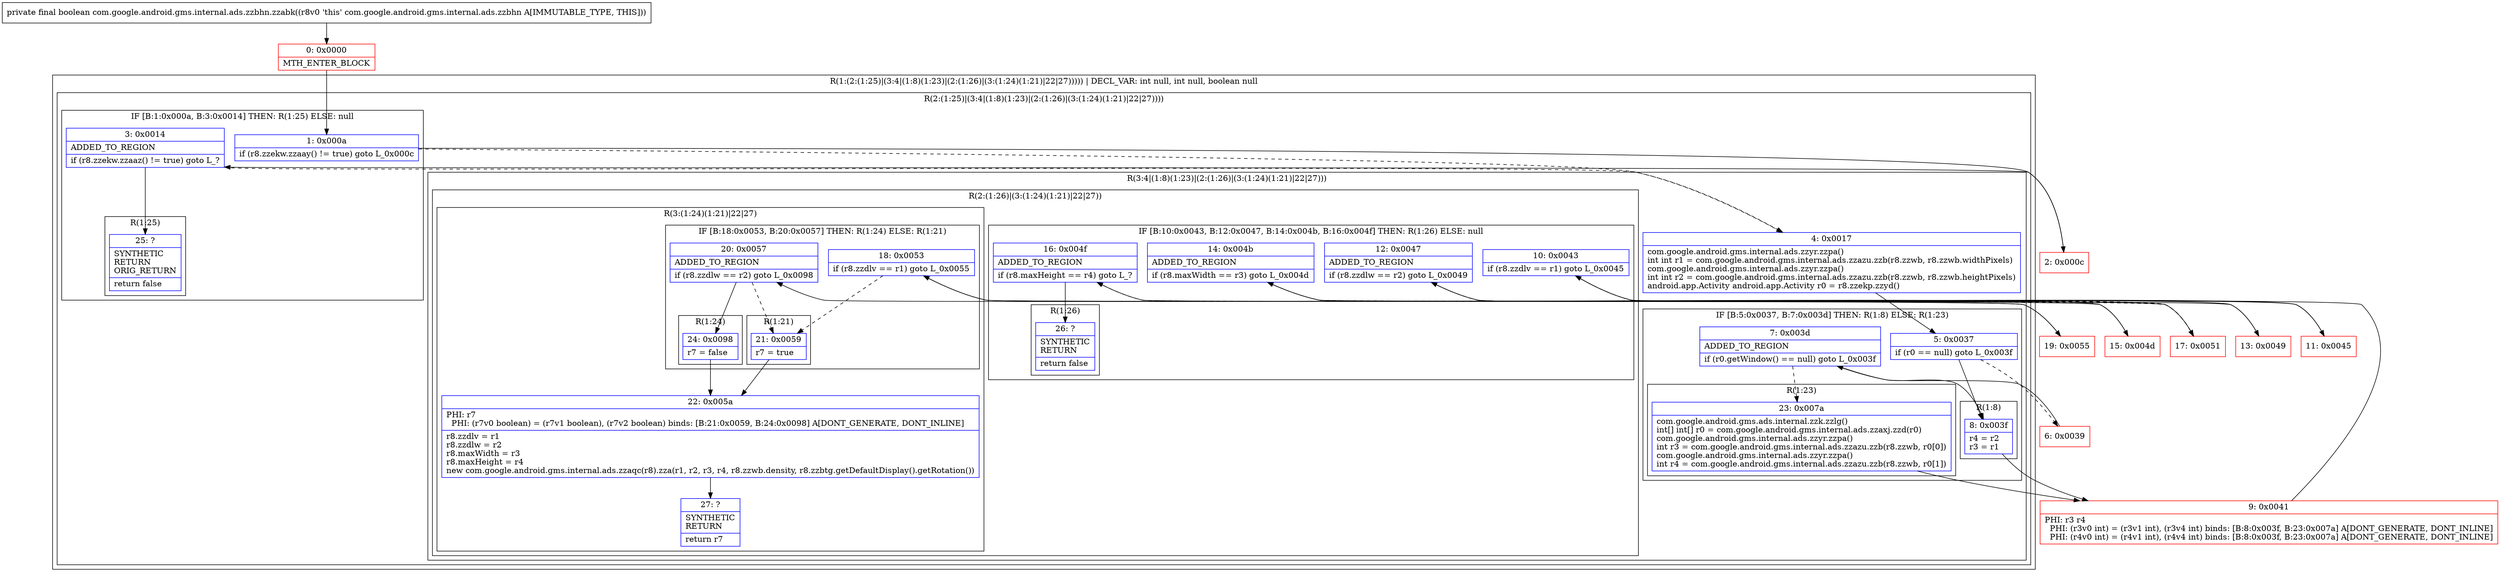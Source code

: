 digraph "CFG forcom.google.android.gms.internal.ads.zzbhn.zzabk()Z" {
subgraph cluster_Region_863649167 {
label = "R(1:(2:(1:25)|(3:4|(1:8)(1:23)|(2:(1:26)|(3:(1:24)(1:21)|22|27))))) | DECL_VAR: int null, int null, boolean null\l";
node [shape=record,color=blue];
subgraph cluster_Region_2026207810 {
label = "R(2:(1:25)|(3:4|(1:8)(1:23)|(2:(1:26)|(3:(1:24)(1:21)|22|27))))";
node [shape=record,color=blue];
subgraph cluster_IfRegion_926346337 {
label = "IF [B:1:0x000a, B:3:0x0014] THEN: R(1:25) ELSE: null";
node [shape=record,color=blue];
Node_1 [shape=record,label="{1\:\ 0x000a|if (r8.zzekw.zzaay() != true) goto L_0x000c\l}"];
Node_3 [shape=record,label="{3\:\ 0x0014|ADDED_TO_REGION\l|if (r8.zzekw.zzaaz() != true) goto L_?\l}"];
subgraph cluster_Region_1074008674 {
label = "R(1:25)";
node [shape=record,color=blue];
Node_25 [shape=record,label="{25\:\ ?|SYNTHETIC\lRETURN\lORIG_RETURN\l|return false\l}"];
}
}
subgraph cluster_Region_406408667 {
label = "R(3:4|(1:8)(1:23)|(2:(1:26)|(3:(1:24)(1:21)|22|27)))";
node [shape=record,color=blue];
Node_4 [shape=record,label="{4\:\ 0x0017|com.google.android.gms.internal.ads.zzyr.zzpa()\lint int r1 = com.google.android.gms.internal.ads.zzazu.zzb(r8.zzwb, r8.zzwb.widthPixels)\lcom.google.android.gms.internal.ads.zzyr.zzpa()\lint int r2 = com.google.android.gms.internal.ads.zzazu.zzb(r8.zzwb, r8.zzwb.heightPixels)\landroid.app.Activity android.app.Activity r0 = r8.zzekp.zzyd()\l}"];
subgraph cluster_IfRegion_776915326 {
label = "IF [B:5:0x0037, B:7:0x003d] THEN: R(1:8) ELSE: R(1:23)";
node [shape=record,color=blue];
Node_5 [shape=record,label="{5\:\ 0x0037|if (r0 == null) goto L_0x003f\l}"];
Node_7 [shape=record,label="{7\:\ 0x003d|ADDED_TO_REGION\l|if (r0.getWindow() == null) goto L_0x003f\l}"];
subgraph cluster_Region_118748088 {
label = "R(1:8)";
node [shape=record,color=blue];
Node_8 [shape=record,label="{8\:\ 0x003f|r4 = r2\lr3 = r1\l}"];
}
subgraph cluster_Region_137102722 {
label = "R(1:23)";
node [shape=record,color=blue];
Node_23 [shape=record,label="{23\:\ 0x007a|com.google.android.gms.ads.internal.zzk.zzlg()\lint[] int[] r0 = com.google.android.gms.internal.ads.zzaxj.zzd(r0)\lcom.google.android.gms.internal.ads.zzyr.zzpa()\lint r3 = com.google.android.gms.internal.ads.zzazu.zzb(r8.zzwb, r0[0])\lcom.google.android.gms.internal.ads.zzyr.zzpa()\lint r4 = com.google.android.gms.internal.ads.zzazu.zzb(r8.zzwb, r0[1])\l}"];
}
}
subgraph cluster_Region_577821096 {
label = "R(2:(1:26)|(3:(1:24)(1:21)|22|27))";
node [shape=record,color=blue];
subgraph cluster_IfRegion_1219349816 {
label = "IF [B:10:0x0043, B:12:0x0047, B:14:0x004b, B:16:0x004f] THEN: R(1:26) ELSE: null";
node [shape=record,color=blue];
Node_10 [shape=record,label="{10\:\ 0x0043|if (r8.zzdlv == r1) goto L_0x0045\l}"];
Node_12 [shape=record,label="{12\:\ 0x0047|ADDED_TO_REGION\l|if (r8.zzdlw == r2) goto L_0x0049\l}"];
Node_14 [shape=record,label="{14\:\ 0x004b|ADDED_TO_REGION\l|if (r8.maxWidth == r3) goto L_0x004d\l}"];
Node_16 [shape=record,label="{16\:\ 0x004f|ADDED_TO_REGION\l|if (r8.maxHeight == r4) goto L_?\l}"];
subgraph cluster_Region_1899274446 {
label = "R(1:26)";
node [shape=record,color=blue];
Node_26 [shape=record,label="{26\:\ ?|SYNTHETIC\lRETURN\l|return false\l}"];
}
}
subgraph cluster_Region_911761982 {
label = "R(3:(1:24)(1:21)|22|27)";
node [shape=record,color=blue];
subgraph cluster_IfRegion_1683864827 {
label = "IF [B:18:0x0053, B:20:0x0057] THEN: R(1:24) ELSE: R(1:21)";
node [shape=record,color=blue];
Node_18 [shape=record,label="{18\:\ 0x0053|if (r8.zzdlv == r1) goto L_0x0055\l}"];
Node_20 [shape=record,label="{20\:\ 0x0057|ADDED_TO_REGION\l|if (r8.zzdlw == r2) goto L_0x0098\l}"];
subgraph cluster_Region_1956839815 {
label = "R(1:24)";
node [shape=record,color=blue];
Node_24 [shape=record,label="{24\:\ 0x0098|r7 = false\l}"];
}
subgraph cluster_Region_27249176 {
label = "R(1:21)";
node [shape=record,color=blue];
Node_21 [shape=record,label="{21\:\ 0x0059|r7 = true\l}"];
}
}
Node_22 [shape=record,label="{22\:\ 0x005a|PHI: r7 \l  PHI: (r7v0 boolean) = (r7v1 boolean), (r7v2 boolean) binds: [B:21:0x0059, B:24:0x0098] A[DONT_GENERATE, DONT_INLINE]\l|r8.zzdlv = r1\lr8.zzdlw = r2\lr8.maxWidth = r3\lr8.maxHeight = r4\lnew com.google.android.gms.internal.ads.zzaqc(r8).zza(r1, r2, r3, r4, r8.zzwb.density, r8.zzbtg.getDefaultDisplay().getRotation())\l}"];
Node_27 [shape=record,label="{27\:\ ?|SYNTHETIC\lRETURN\l|return r7\l}"];
}
}
}
}
}
Node_0 [shape=record,color=red,label="{0\:\ 0x0000|MTH_ENTER_BLOCK\l}"];
Node_2 [shape=record,color=red,label="{2\:\ 0x000c}"];
Node_6 [shape=record,color=red,label="{6\:\ 0x0039}"];
Node_9 [shape=record,color=red,label="{9\:\ 0x0041|PHI: r3 r4 \l  PHI: (r3v0 int) = (r3v1 int), (r3v4 int) binds: [B:8:0x003f, B:23:0x007a] A[DONT_GENERATE, DONT_INLINE]\l  PHI: (r4v0 int) = (r4v1 int), (r4v4 int) binds: [B:8:0x003f, B:23:0x007a] A[DONT_GENERATE, DONT_INLINE]\l}"];
Node_11 [shape=record,color=red,label="{11\:\ 0x0045}"];
Node_13 [shape=record,color=red,label="{13\:\ 0x0049}"];
Node_15 [shape=record,color=red,label="{15\:\ 0x004d}"];
Node_17 [shape=record,color=red,label="{17\:\ 0x0051}"];
Node_19 [shape=record,color=red,label="{19\:\ 0x0055}"];
MethodNode[shape=record,label="{private final boolean com.google.android.gms.internal.ads.zzbhn.zzabk((r8v0 'this' com.google.android.gms.internal.ads.zzbhn A[IMMUTABLE_TYPE, THIS])) }"];
MethodNode -> Node_0;
Node_1 -> Node_2;
Node_1 -> Node_4[style=dashed];
Node_3 -> Node_4[style=dashed];
Node_3 -> Node_25;
Node_4 -> Node_5;
Node_5 -> Node_6[style=dashed];
Node_5 -> Node_8;
Node_7 -> Node_8;
Node_7 -> Node_23[style=dashed];
Node_8 -> Node_9;
Node_23 -> Node_9;
Node_10 -> Node_11;
Node_10 -> Node_17[style=dashed];
Node_12 -> Node_13;
Node_12 -> Node_17[style=dashed];
Node_14 -> Node_15;
Node_14 -> Node_17[style=dashed];
Node_16 -> Node_17[style=dashed];
Node_16 -> Node_26;
Node_18 -> Node_19;
Node_18 -> Node_21[style=dashed];
Node_20 -> Node_21[style=dashed];
Node_20 -> Node_24;
Node_24 -> Node_22;
Node_21 -> Node_22;
Node_22 -> Node_27;
Node_0 -> Node_1;
Node_2 -> Node_3;
Node_6 -> Node_7;
Node_9 -> Node_10;
Node_11 -> Node_12;
Node_13 -> Node_14;
Node_15 -> Node_16;
Node_17 -> Node_18;
Node_19 -> Node_20;
}

